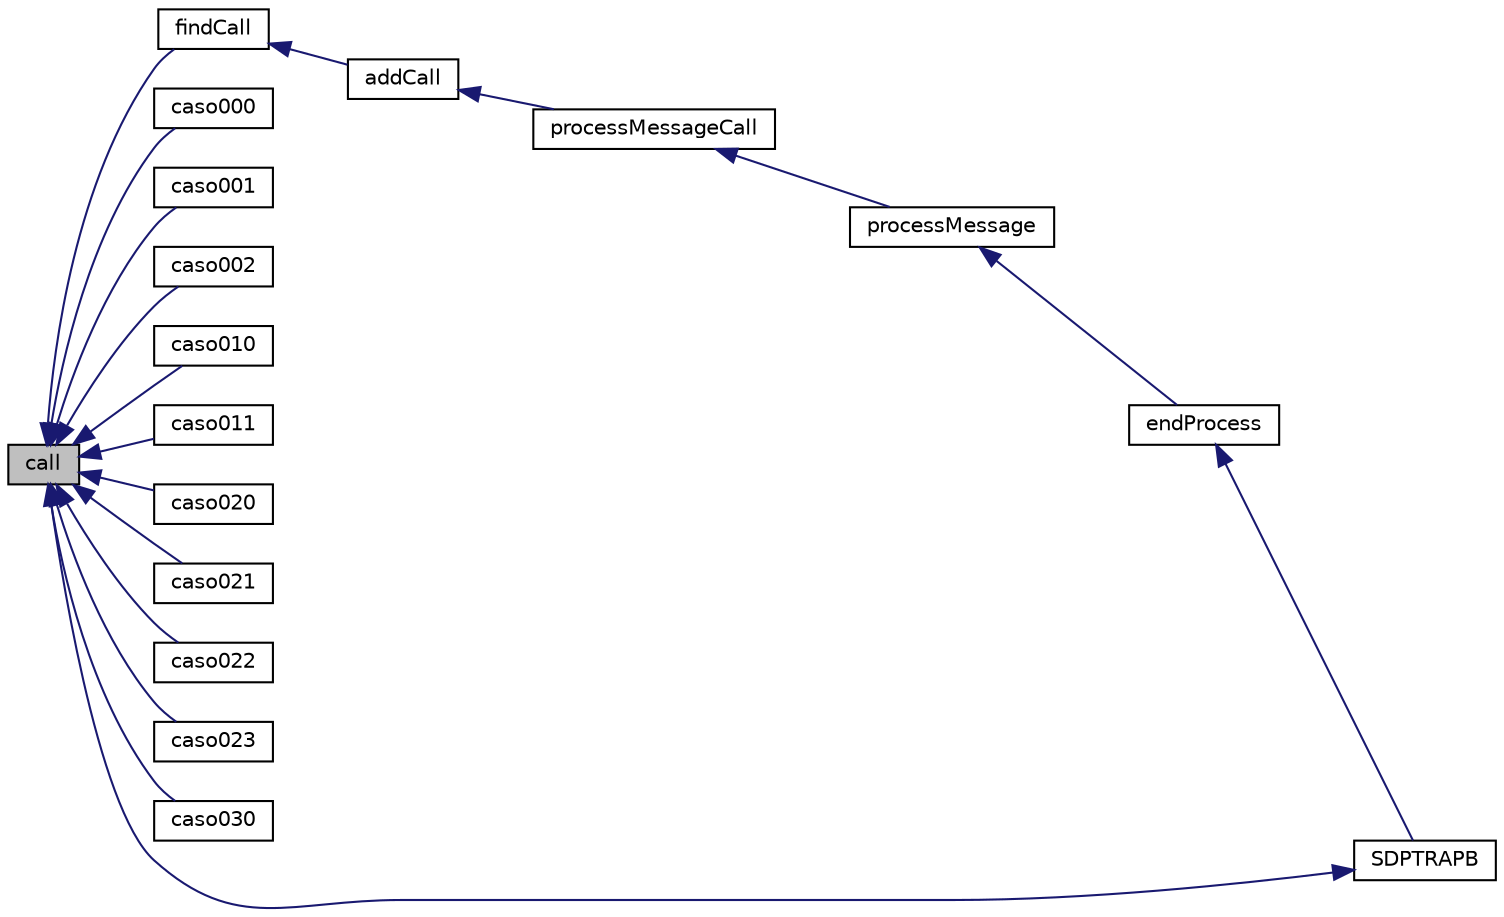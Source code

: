 digraph "call"
{
  edge [fontname="Helvetica",fontsize="10",labelfontname="Helvetica",labelfontsize="10"];
  node [fontname="Helvetica",fontsize="10",shape=record];
  rankdir="LR";
  Node1 [label="call",height=0.2,width=0.4,color="black", fillcolor="grey75", style="filled", fontcolor="black"];
  Node1 -> Node2 [dir="back",color="midnightblue",fontsize="10",style="solid"];
  Node2 [label="findCall",height=0.2,width=0.4,color="black", fillcolor="white", style="filled",URL="$modulos_8c.html#af7747e73680c46384ec80d5969c9b9d1"];
  Node2 -> Node3 [dir="back",color="midnightblue",fontsize="10",style="solid"];
  Node3 [label="addCall",height=0.2,width=0.4,color="black", fillcolor="white", style="filled",URL="$modulos_8c.html#a99eadd22b499b79658bd8b0ae82dd7bc"];
  Node3 -> Node4 [dir="back",color="midnightblue",fontsize="10",style="solid"];
  Node4 [label="processMessageCall",height=0.2,width=0.4,color="black", fillcolor="white", style="filled",URL="$messages_8c.html#a5c4b5bc4bbd5b78371891b44033225b2"];
  Node4 -> Node5 [dir="back",color="midnightblue",fontsize="10",style="solid"];
  Node5 [label="processMessage",height=0.2,width=0.4,color="black", fillcolor="white", style="filled",URL="$messages_8c.html#ad9a5bcb8859dbde9b0a6029b344b68cd"];
  Node5 -> Node6 [dir="back",color="midnightblue",fontsize="10",style="solid"];
  Node6 [label="endProcess",height=0.2,width=0.4,color="black", fillcolor="white", style="filled",URL="$_s_d_p_t_r_a_p_b_8c.html#aa42745580a553732a3f221db4d209801"];
  Node6 -> Node7 [dir="back",color="midnightblue",fontsize="10",style="solid"];
  Node7 [label="SDPTRAPB",height=0.2,width=0.4,color="black", fillcolor="white", style="filled",URL="$_s_d_p_t_r_a_p_b_8c.html#ae94cd489111188c3ccda942c856494f2"];
  Node7 -> Node1 [dir="back",color="midnightblue",fontsize="10",style="solid"];
  Node1 -> Node8 [dir="back",color="midnightblue",fontsize="10",style="solid"];
  Node8 [label="caso000",height=0.2,width=0.4,color="black", fillcolor="white", style="filled",URL="$tst_s_d_p_t_r_a_p_b_8c.html#a381922e0850fcf295cfa6ca4dad8e285"];
  Node1 -> Node9 [dir="back",color="midnightblue",fontsize="10",style="solid"];
  Node9 [label="caso001",height=0.2,width=0.4,color="black", fillcolor="white", style="filled",URL="$tst_s_d_p_t_r_a_p_b_8c.html#a530596048334769452fab0e8f132bd44"];
  Node1 -> Node10 [dir="back",color="midnightblue",fontsize="10",style="solid"];
  Node10 [label="caso002",height=0.2,width=0.4,color="black", fillcolor="white", style="filled",URL="$tst_s_d_p_t_r_a_p_b_8c.html#a6e2f28ac6331108f847b605da8ef7351"];
  Node1 -> Node11 [dir="back",color="midnightblue",fontsize="10",style="solid"];
  Node11 [label="caso010",height=0.2,width=0.4,color="black", fillcolor="white", style="filled",URL="$tst_s_d_p_t_r_a_p_b_8c.html#a74626e82b5be595c8e6853ddc0e436a0"];
  Node1 -> Node12 [dir="back",color="midnightblue",fontsize="10",style="solid"];
  Node12 [label="caso011",height=0.2,width=0.4,color="black", fillcolor="white", style="filled",URL="$tst_s_d_p_t_r_a_p_b_8c.html#ad315708b0cab72bf623f95a02cbf75eb"];
  Node1 -> Node13 [dir="back",color="midnightblue",fontsize="10",style="solid"];
  Node13 [label="caso020",height=0.2,width=0.4,color="black", fillcolor="white", style="filled",URL="$tst_s_d_p_t_r_a_p_b_8c.html#a0c86ec40714c6787c5cd5a514c7e2718"];
  Node1 -> Node14 [dir="back",color="midnightblue",fontsize="10",style="solid"];
  Node14 [label="caso021",height=0.2,width=0.4,color="black", fillcolor="white", style="filled",URL="$tst_s_d_p_t_r_a_p_b_8c.html#af57a1d8f4e576fac7358ea0215f335dd"];
  Node1 -> Node15 [dir="back",color="midnightblue",fontsize="10",style="solid"];
  Node15 [label="caso022",height=0.2,width=0.4,color="black", fillcolor="white", style="filled",URL="$tst_s_d_p_t_r_a_p_b_8c.html#a86e1803103de1b087599a1de20fa7618"];
  Node1 -> Node16 [dir="back",color="midnightblue",fontsize="10",style="solid"];
  Node16 [label="caso023",height=0.2,width=0.4,color="black", fillcolor="white", style="filled",URL="$tst_s_d_p_t_r_a_p_b_8c.html#a612b8af967a54e1d0b570a87d5638071"];
  Node1 -> Node17 [dir="back",color="midnightblue",fontsize="10",style="solid"];
  Node17 [label="caso030",height=0.2,width=0.4,color="black", fillcolor="white", style="filled",URL="$tst_s_d_p_t_r_a_p_b_8c.html#a3105d5232d7968ec5f04e434bc9dcac5"];
}
